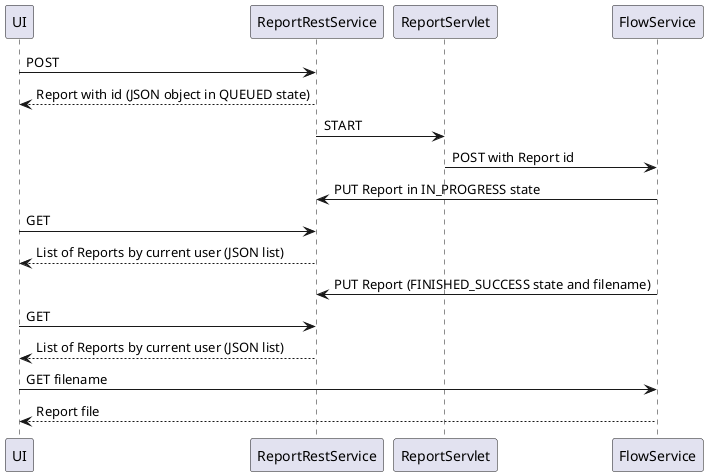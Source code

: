 /*
 * @startuml
 * UI -> ReportRestService: POST
 * ReportRestService --> UI: Report with id (JSON object in QUEUED state)
 * ReportRestService -> ReportServlet: START
 * ReportServlet -> FlowService: POST with Report id
 * FlowService -> ReportRestService: PUT Report in IN_PROGRESS state
 * UI -> ReportRestService: GET
 * ReportRestService --> UI: List of Reports by current user (JSON list)
 * FlowService -> ReportRestService: PUT Report (FINISHED_SUCCESS state and filename)
 * UI -> ReportRestService: GET
 * ReportRestService --> UI: List of Reports by current user (JSON list)
 * UI -> FlowService: GET filename
 * FlowService --> UI: Report file
 * @enduml
 */